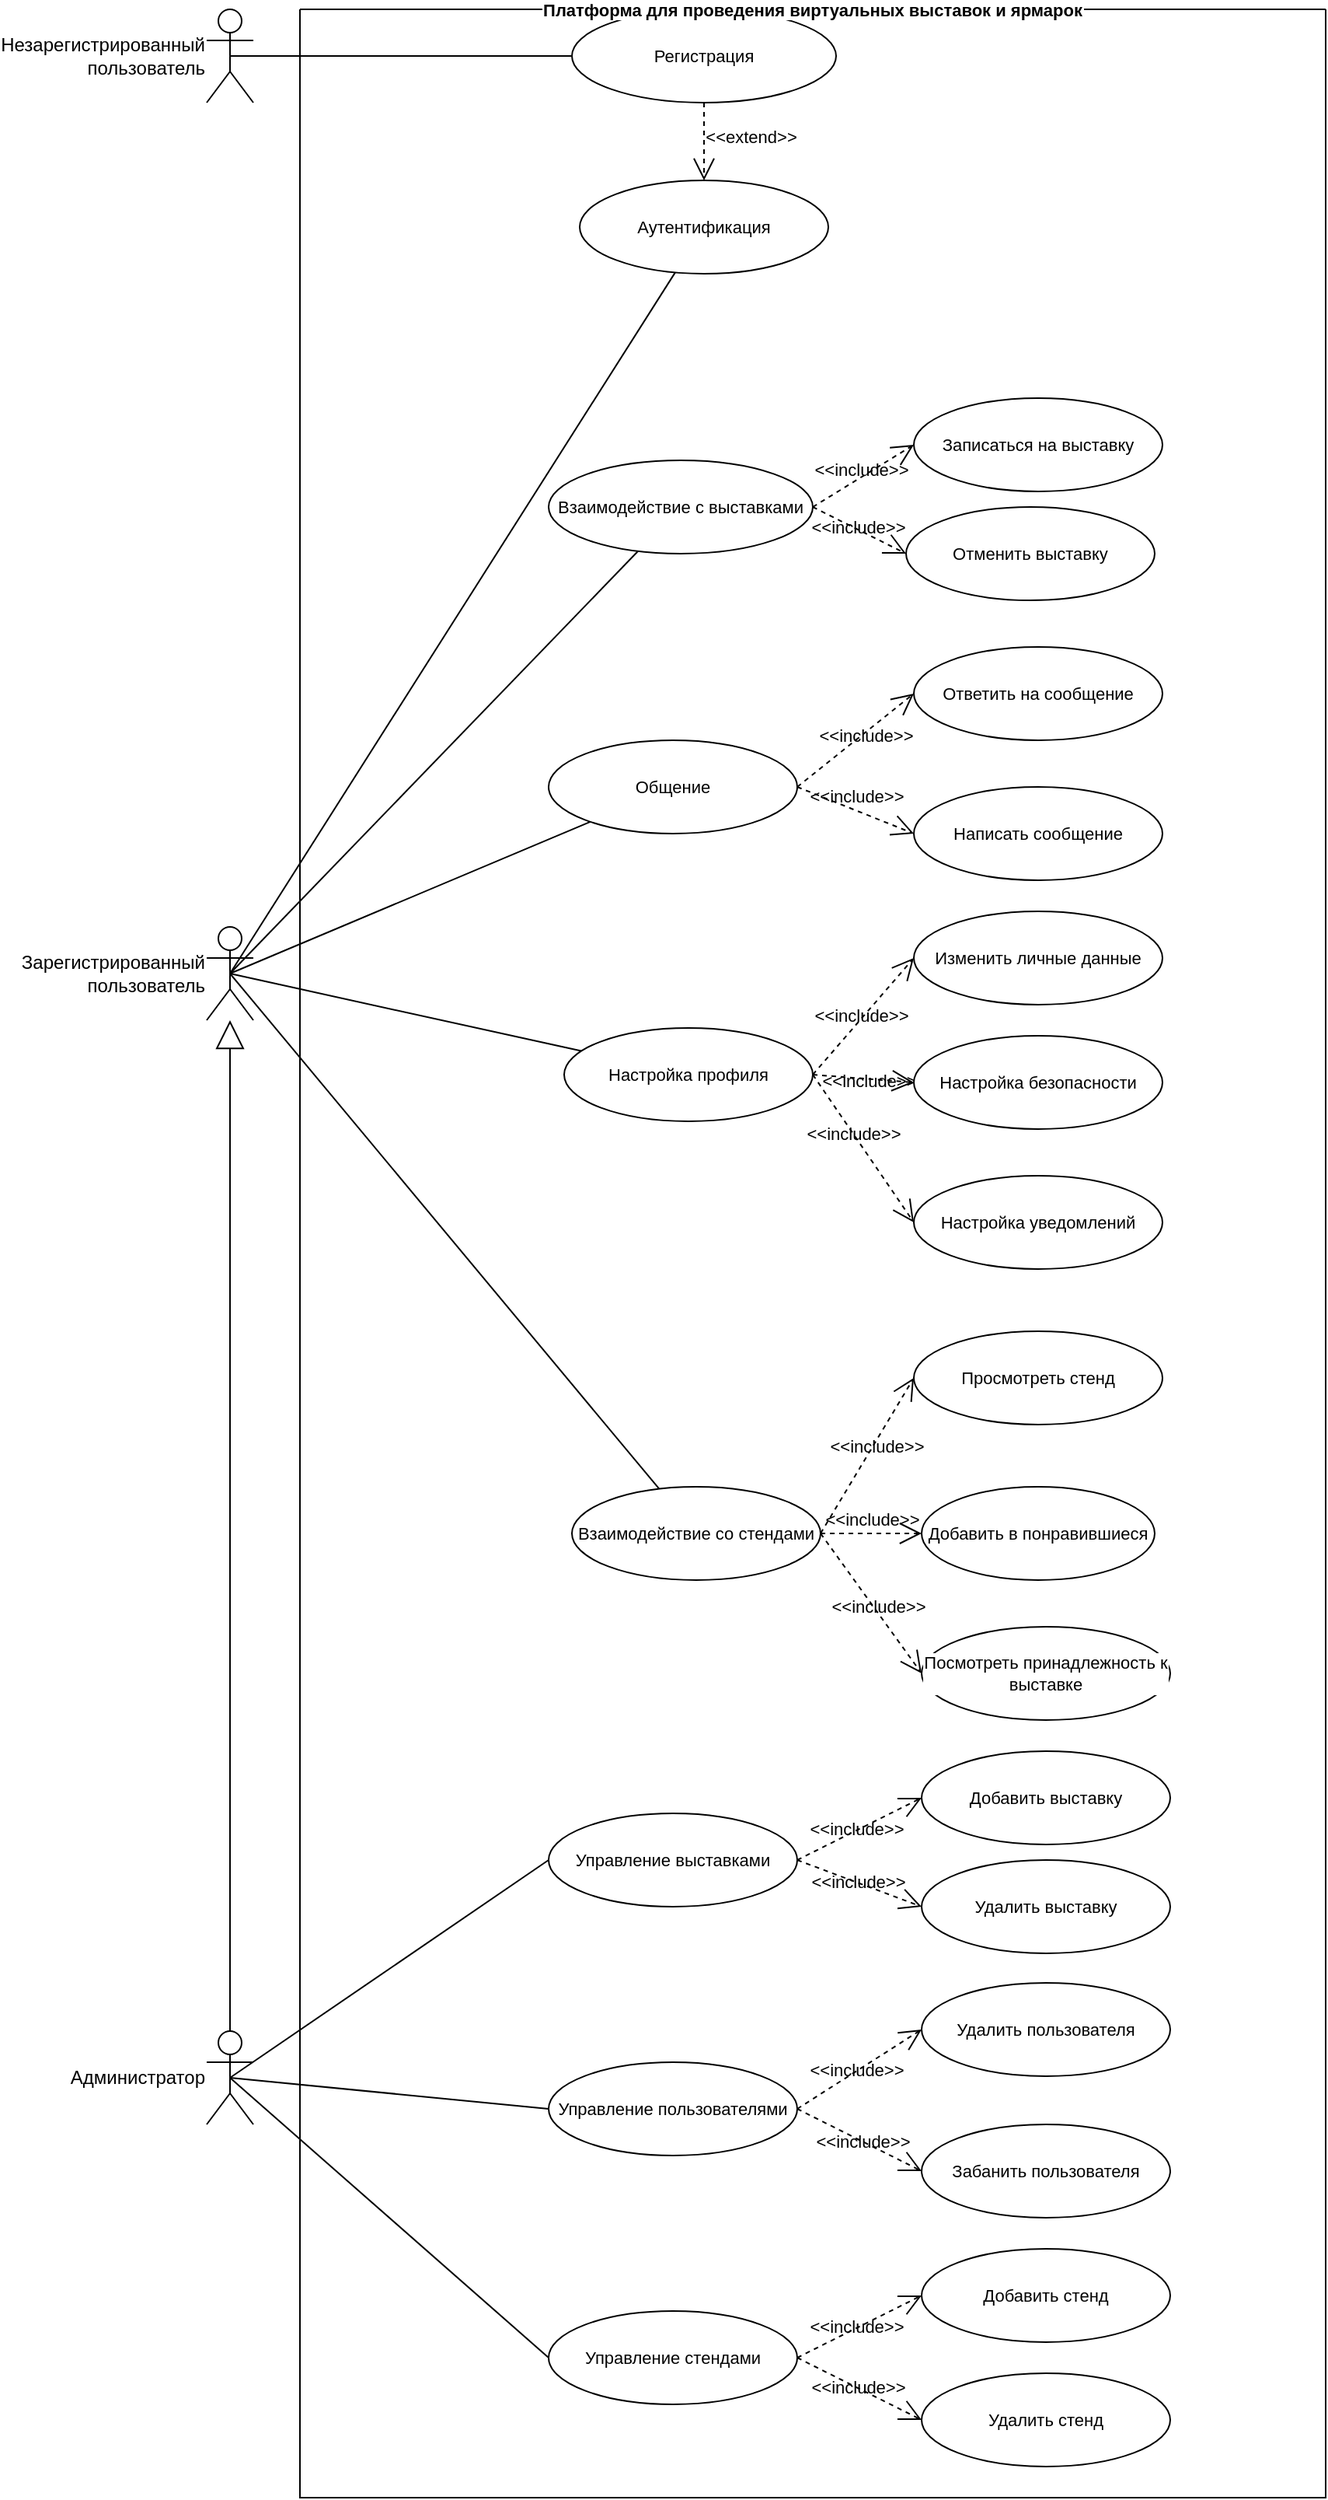 <mxfile version="24.7.17">
  <diagram name="Страница — 1" id="LytYAsb0SIEO0ZhGPU4J">
    <mxGraphModel dx="909" dy="1649" grid="1" gridSize="10" guides="1" tooltips="1" connect="1" arrows="1" fold="1" page="1" pageScale="1" pageWidth="827" pageHeight="1169" math="0" shadow="0">
      <root>
        <mxCell id="0" />
        <mxCell id="1" parent="0" />
        <mxCell id="eXvZ_ieZV0vFPrDShpjX-1" style="edgeStyle=none;shape=connector;rounded=0;orthogonalLoop=1;jettySize=auto;html=1;exitX=0.5;exitY=0.5;exitDx=0;exitDy=0;exitPerimeter=0;strokeColor=default;align=center;verticalAlign=middle;fontFamily=Helvetica;fontSize=11;fontColor=default;labelBackgroundColor=default;endArrow=none;" parent="1" source="eXvZ_ieZV0vFPrDShpjX-6" target="eXvZ_ieZV0vFPrDShpjX-12" edge="1">
          <mxGeometry relative="1" as="geometry" />
        </mxCell>
        <mxCell id="eXvZ_ieZV0vFPrDShpjX-2" style="edgeStyle=none;shape=connector;rounded=0;orthogonalLoop=1;jettySize=auto;html=1;exitX=0.5;exitY=0.5;exitDx=0;exitDy=0;exitPerimeter=0;strokeColor=default;align=center;verticalAlign=middle;fontFamily=Helvetica;fontSize=11;fontColor=default;labelBackgroundColor=default;endArrow=none;" parent="1" source="eXvZ_ieZV0vFPrDShpjX-6" target="eXvZ_ieZV0vFPrDShpjX-24" edge="1">
          <mxGeometry relative="1" as="geometry" />
        </mxCell>
        <mxCell id="eXvZ_ieZV0vFPrDShpjX-3" style="edgeStyle=none;shape=connector;rounded=0;orthogonalLoop=1;jettySize=auto;html=1;exitX=0.5;exitY=0.5;exitDx=0;exitDy=0;exitPerimeter=0;strokeColor=default;align=center;verticalAlign=middle;fontFamily=Helvetica;fontSize=11;fontColor=default;labelBackgroundColor=default;endArrow=none;" parent="1" source="eXvZ_ieZV0vFPrDShpjX-6" target="eXvZ_ieZV0vFPrDShpjX-29" edge="1">
          <mxGeometry relative="1" as="geometry" />
        </mxCell>
        <mxCell id="eXvZ_ieZV0vFPrDShpjX-4" style="edgeStyle=none;shape=connector;rounded=0;orthogonalLoop=1;jettySize=auto;html=1;exitX=0.5;exitY=0.5;exitDx=0;exitDy=0;exitPerimeter=0;strokeColor=default;align=center;verticalAlign=middle;fontFamily=Helvetica;fontSize=11;fontColor=default;labelBackgroundColor=default;endArrow=none;" parent="1" source="eXvZ_ieZV0vFPrDShpjX-6" target="eXvZ_ieZV0vFPrDShpjX-38" edge="1">
          <mxGeometry relative="1" as="geometry" />
        </mxCell>
        <mxCell id="eXvZ_ieZV0vFPrDShpjX-5" style="edgeStyle=none;shape=connector;rounded=0;orthogonalLoop=1;jettySize=auto;html=1;exitX=0.5;exitY=0.5;exitDx=0;exitDy=0;exitPerimeter=0;strokeColor=default;align=center;verticalAlign=middle;fontFamily=Helvetica;fontSize=11;fontColor=default;labelBackgroundColor=default;endArrow=none;" parent="1" source="eXvZ_ieZV0vFPrDShpjX-6" target="eXvZ_ieZV0vFPrDShpjX-48" edge="1">
          <mxGeometry relative="1" as="geometry" />
        </mxCell>
        <mxCell id="eXvZ_ieZV0vFPrDShpjX-6" value="Зарегистрированный&lt;div&gt;пользователь&lt;/div&gt;" style="shape=umlActor;verticalLabelPosition=middle;verticalAlign=middle;html=1;outlineConnect=0;labelPosition=left;align=right;" parent="1" vertex="1">
          <mxGeometry x="230" y="490" width="30" height="60" as="geometry" />
        </mxCell>
        <mxCell id="eXvZ_ieZV0vFPrDShpjX-7" style="edgeStyle=none;shape=connector;rounded=0;orthogonalLoop=1;jettySize=auto;html=1;exitX=0.5;exitY=0.5;exitDx=0;exitDy=0;exitPerimeter=0;strokeColor=default;align=center;verticalAlign=middle;fontFamily=Helvetica;fontSize=11;fontColor=default;labelBackgroundColor=default;endArrow=none;" parent="1" source="eXvZ_ieZV0vFPrDShpjX-8" target="eXvZ_ieZV0vFPrDShpjX-15" edge="1">
          <mxGeometry relative="1" as="geometry" />
        </mxCell>
        <mxCell id="eXvZ_ieZV0vFPrDShpjX-8" value="Незарегистрированный&lt;div&gt;пользователь&lt;/div&gt;" style="shape=umlActor;verticalLabelPosition=middle;verticalAlign=middle;html=1;outlineConnect=0;labelPosition=left;align=right;" parent="1" vertex="1">
          <mxGeometry x="230" y="-100" width="30" height="60" as="geometry" />
        </mxCell>
        <mxCell id="eXvZ_ieZV0vFPrDShpjX-9" style="edgeStyle=none;shape=connector;rounded=0;orthogonalLoop=1;jettySize=auto;html=1;exitX=0.5;exitY=0.5;exitDx=0;exitDy=0;exitPerimeter=0;strokeColor=default;align=center;verticalAlign=middle;fontFamily=Helvetica;fontSize=11;fontColor=default;labelBackgroundColor=default;endArrow=block;endFill=0;endSize=16;" parent="1" source="eXvZ_ieZV0vFPrDShpjX-11" target="eXvZ_ieZV0vFPrDShpjX-6" edge="1">
          <mxGeometry relative="1" as="geometry" />
        </mxCell>
        <mxCell id="eXvZ_ieZV0vFPrDShpjX-10" style="edgeStyle=none;shape=connector;rounded=0;orthogonalLoop=1;jettySize=auto;html=1;exitX=0.5;exitY=0.5;exitDx=0;exitDy=0;exitPerimeter=0;entryX=0;entryY=0.5;entryDx=0;entryDy=0;strokeColor=default;align=center;verticalAlign=middle;fontFamily=Helvetica;fontSize=11;fontColor=default;labelBackgroundColor=default;endArrow=none;" parent="1" source="eXvZ_ieZV0vFPrDShpjX-11" target="eXvZ_ieZV0vFPrDShpjX-64" edge="1">
          <mxGeometry relative="1" as="geometry" />
        </mxCell>
        <mxCell id="eXvZ_ieZV0vFPrDShpjX-11" value="Администратор" style="shape=umlActor;verticalLabelPosition=middle;verticalAlign=middle;html=1;outlineConnect=0;labelPosition=left;align=right;" parent="1" vertex="1">
          <mxGeometry x="230" y="1200" width="30" height="60" as="geometry" />
        </mxCell>
        <mxCell id="eXvZ_ieZV0vFPrDShpjX-12" value="Аутентификация" style="ellipse;whiteSpace=wrap;html=1;fontFamily=Helvetica;fontSize=11;fontColor=default;labelBackgroundColor=default;" parent="1" vertex="1">
          <mxGeometry x="470" y="10" width="160" height="60" as="geometry" />
        </mxCell>
        <mxCell id="eXvZ_ieZV0vFPrDShpjX-13" style="edgeStyle=none;shape=connector;rounded=0;orthogonalLoop=1;jettySize=auto;html=1;exitX=0.5;exitY=1;exitDx=0;exitDy=0;entryX=0.5;entryY=0;entryDx=0;entryDy=0;dashed=1;strokeColor=default;align=center;verticalAlign=bottom;fontFamily=Helvetica;fontSize=11;fontColor=default;labelBackgroundColor=none;endArrow=open;endFill=0;endSize=12;" parent="1" source="eXvZ_ieZV0vFPrDShpjX-15" target="eXvZ_ieZV0vFPrDShpjX-12" edge="1">
          <mxGeometry relative="1" as="geometry" />
        </mxCell>
        <mxCell id="eXvZ_ieZV0vFPrDShpjX-14" value="&amp;lt;&amp;lt;extend&amp;gt;&amp;gt;" style="edgeLabel;html=1;align=center;verticalAlign=middle;resizable=0;points=[];fontFamily=Helvetica;fontSize=11;fontColor=default;labelBackgroundColor=none;" parent="eXvZ_ieZV0vFPrDShpjX-13" vertex="1" connectable="0">
          <mxGeometry x="-0.14" y="-1" relative="1" as="geometry">
            <mxPoint x="31" as="offset" />
          </mxGeometry>
        </mxCell>
        <mxCell id="eXvZ_ieZV0vFPrDShpjX-15" value="Регистрация" style="ellipse;whiteSpace=wrap;html=1;fontFamily=Helvetica;fontSize=11;fontColor=default;labelBackgroundColor=default;" parent="1" vertex="1">
          <mxGeometry x="465" y="-100" width="170" height="60" as="geometry" />
        </mxCell>
        <mxCell id="eXvZ_ieZV0vFPrDShpjX-30" style="edgeStyle=none;shape=connector;rounded=0;orthogonalLoop=1;jettySize=auto;html=1;exitX=1;exitY=0.5;exitDx=0;exitDy=0;entryX=0;entryY=0.5;entryDx=0;entryDy=0;dashed=1;strokeColor=default;align=center;verticalAlign=bottom;fontFamily=Helvetica;fontSize=11;fontColor=default;labelBackgroundColor=none;endArrow=open;endFill=0;endSize=12;" parent="1" source="eXvZ_ieZV0vFPrDShpjX-38" target="eXvZ_ieZV0vFPrDShpjX-53" edge="1">
          <mxGeometry relative="1" as="geometry" />
        </mxCell>
        <mxCell id="eXvZ_ieZV0vFPrDShpjX-31" value="&amp;lt;&amp;lt;include&amp;gt;&amp;gt;" style="edgeLabel;html=1;align=center;verticalAlign=middle;resizable=0;points=[];fontFamily=Helvetica;fontSize=11;fontColor=default;labelBackgroundColor=none;" parent="eXvZ_ieZV0vFPrDShpjX-30" vertex="1" connectable="0">
          <mxGeometry x="-0.012" y="2" relative="1" as="geometry">
            <mxPoint as="offset" />
          </mxGeometry>
        </mxCell>
        <mxCell id="eXvZ_ieZV0vFPrDShpjX-32" style="edgeStyle=none;shape=connector;rounded=0;orthogonalLoop=1;jettySize=auto;html=1;exitX=1;exitY=0.5;exitDx=0;exitDy=0;entryX=0;entryY=0.5;entryDx=0;entryDy=0;dashed=1;strokeColor=default;align=center;verticalAlign=bottom;fontFamily=Helvetica;fontSize=11;fontColor=default;labelBackgroundColor=none;endArrow=open;endFill=0;endSize=12;" parent="1" source="eXvZ_ieZV0vFPrDShpjX-38" target="eXvZ_ieZV0vFPrDShpjX-54" edge="1">
          <mxGeometry relative="1" as="geometry" />
        </mxCell>
        <mxCell id="eXvZ_ieZV0vFPrDShpjX-33" value="&amp;lt;&amp;lt;include&amp;gt;&amp;gt;" style="edgeLabel;html=1;align=center;verticalAlign=middle;resizable=0;points=[];fontFamily=Helvetica;fontSize=11;fontColor=default;labelBackgroundColor=none;" parent="eXvZ_ieZV0vFPrDShpjX-32" vertex="1" connectable="0">
          <mxGeometry x="0.11" y="-2" relative="1" as="geometry">
            <mxPoint y="-1" as="offset" />
          </mxGeometry>
        </mxCell>
        <mxCell id="eXvZ_ieZV0vFPrDShpjX-36" style="edgeStyle=none;shape=connector;rounded=0;orthogonalLoop=1;jettySize=auto;html=1;exitX=1;exitY=0.5;exitDx=0;exitDy=0;entryX=0;entryY=0.5;entryDx=0;entryDy=0;dashed=1;strokeColor=default;align=center;verticalAlign=bottom;fontFamily=Helvetica;fontSize=11;fontColor=default;labelBackgroundColor=none;endArrow=open;endFill=0;endSize=12;" parent="1" source="eXvZ_ieZV0vFPrDShpjX-38" target="eXvZ_ieZV0vFPrDShpjX-56" edge="1">
          <mxGeometry relative="1" as="geometry" />
        </mxCell>
        <mxCell id="eXvZ_ieZV0vFPrDShpjX-37" value="&amp;lt;&amp;lt;include&amp;gt;&amp;gt;" style="edgeLabel;html=1;align=center;verticalAlign=middle;resizable=0;points=[];fontFamily=Helvetica;fontSize=11;fontColor=default;labelBackgroundColor=none;" parent="eXvZ_ieZV0vFPrDShpjX-36" vertex="1" connectable="0">
          <mxGeometry x="-0.2" relative="1" as="geometry">
            <mxPoint as="offset" />
          </mxGeometry>
        </mxCell>
        <mxCell id="eXvZ_ieZV0vFPrDShpjX-38" value="Настройка профиля" style="ellipse;whiteSpace=wrap;html=1;fontFamily=Helvetica;fontSize=11;fontColor=default;labelBackgroundColor=default;" parent="1" vertex="1">
          <mxGeometry x="460" y="555" width="160" height="60" as="geometry" />
        </mxCell>
        <mxCell id="eXvZ_ieZV0vFPrDShpjX-65" value="Платформа для проведения виртуальных выставок и ярмарок" style="swimlane;startSize=0;fontFamily=Helvetica;fontSize=11;fontColor=default;labelBackgroundColor=default;" parent="1" vertex="1">
          <mxGeometry x="290" y="-100" width="660" height="1600" as="geometry">
            <mxRectangle x="270" y="210" width="350" height="30" as="alternateBounds" />
          </mxGeometry>
        </mxCell>
        <mxCell id="eXvZ_ieZV0vFPrDShpjX-24" value="Общение" style="ellipse;whiteSpace=wrap;html=1;fontFamily=Helvetica;fontSize=11;fontColor=default;labelBackgroundColor=default;" parent="eXvZ_ieZV0vFPrDShpjX-65" vertex="1">
          <mxGeometry x="160" y="470" width="160" height="60" as="geometry" />
        </mxCell>
        <mxCell id="eXvZ_ieZV0vFPrDShpjX-49" style="edgeStyle=none;shape=connector;rounded=0;orthogonalLoop=1;jettySize=auto;html=1;exitX=1;exitY=0.5;exitDx=0;exitDy=0;dashed=1;strokeColor=default;align=center;verticalAlign=bottom;fontFamily=Helvetica;fontSize=11;fontColor=default;labelBackgroundColor=none;endArrow=open;endFill=0;endSize=12;" parent="eXvZ_ieZV0vFPrDShpjX-65" source="eXvZ_ieZV0vFPrDShpjX-24" target="eXvZ_ieZV0vFPrDShpjX-24" edge="1">
          <mxGeometry relative="1" as="geometry" />
        </mxCell>
        <mxCell id="eXvZ_ieZV0vFPrDShpjX-29" value="Взаимодействие с выставками" style="ellipse;whiteSpace=wrap;html=1;fontFamily=Helvetica;fontSize=11;fontColor=default;labelBackgroundColor=default;" parent="eXvZ_ieZV0vFPrDShpjX-65" vertex="1">
          <mxGeometry x="160" y="290" width="170" height="60" as="geometry" />
        </mxCell>
        <mxCell id="eXvZ_ieZV0vFPrDShpjX-18" value="Записаться на выставку" style="ellipse;whiteSpace=wrap;html=1;fontFamily=Helvetica;fontSize=11;fontColor=default;labelBackgroundColor=default;" parent="eXvZ_ieZV0vFPrDShpjX-65" vertex="1">
          <mxGeometry x="395" y="250" width="160" height="60" as="geometry" />
        </mxCell>
        <mxCell id="eXvZ_ieZV0vFPrDShpjX-25" style="edgeStyle=none;shape=connector;rounded=0;orthogonalLoop=1;jettySize=auto;html=1;exitX=1;exitY=0.5;exitDx=0;exitDy=0;entryX=0;entryY=0.5;entryDx=0;entryDy=0;dashed=1;strokeColor=default;align=center;verticalAlign=bottom;fontFamily=Helvetica;fontSize=11;fontColor=default;labelBackgroundColor=none;endArrow=open;endFill=0;endSize=12;" parent="eXvZ_ieZV0vFPrDShpjX-65" source="eXvZ_ieZV0vFPrDShpjX-29" target="eXvZ_ieZV0vFPrDShpjX-18" edge="1">
          <mxGeometry relative="1" as="geometry" />
        </mxCell>
        <mxCell id="eXvZ_ieZV0vFPrDShpjX-26" value="&amp;lt;&amp;lt;include&amp;gt;&amp;gt;" style="edgeLabel;html=1;align=center;verticalAlign=middle;resizable=0;points=[];fontFamily=Helvetica;fontSize=11;fontColor=default;labelBackgroundColor=none;" parent="eXvZ_ieZV0vFPrDShpjX-25" vertex="1" connectable="0">
          <mxGeometry x="0.027" y="4" relative="1" as="geometry">
            <mxPoint as="offset" />
          </mxGeometry>
        </mxCell>
        <mxCell id="eXvZ_ieZV0vFPrDShpjX-19" value="Написать сообщение" style="ellipse;whiteSpace=wrap;html=1;fontFamily=Helvetica;fontSize=11;fontColor=default;labelBackgroundColor=default;" parent="eXvZ_ieZV0vFPrDShpjX-65" vertex="1">
          <mxGeometry x="395" y="500" width="160" height="60" as="geometry" />
        </mxCell>
        <mxCell id="eXvZ_ieZV0vFPrDShpjX-23" value="&amp;lt;&amp;lt;include&amp;gt;&amp;gt;" style="edgeStyle=none;shape=connector;rounded=0;orthogonalLoop=1;jettySize=auto;html=1;exitX=1;exitY=0.5;exitDx=0;exitDy=0;entryX=0;entryY=0.5;entryDx=0;entryDy=0;dashed=1;strokeColor=default;align=center;verticalAlign=bottom;fontFamily=Helvetica;fontSize=11;fontColor=default;labelBackgroundColor=none;endArrow=open;endFill=0;endSize=12;" parent="eXvZ_ieZV0vFPrDShpjX-65" source="eXvZ_ieZV0vFPrDShpjX-24" target="eXvZ_ieZV0vFPrDShpjX-19" edge="1">
          <mxGeometry relative="1" as="geometry" />
        </mxCell>
        <mxCell id="eXvZ_ieZV0vFPrDShpjX-20" value="Ответить на сообщение" style="ellipse;whiteSpace=wrap;html=1;fontFamily=Helvetica;fontSize=11;fontColor=default;labelBackgroundColor=default;" parent="eXvZ_ieZV0vFPrDShpjX-65" vertex="1">
          <mxGeometry x="395" y="410" width="160" height="60" as="geometry" />
        </mxCell>
        <mxCell id="eXvZ_ieZV0vFPrDShpjX-21" style="edgeStyle=none;shape=connector;rounded=0;orthogonalLoop=1;jettySize=auto;html=1;exitX=1;exitY=0.5;exitDx=0;exitDy=0;entryX=0;entryY=0.5;entryDx=0;entryDy=0;dashed=1;strokeColor=default;align=center;verticalAlign=bottom;fontFamily=Helvetica;fontSize=11;fontColor=default;labelBackgroundColor=none;endArrow=open;endFill=0;endSize=12;" parent="eXvZ_ieZV0vFPrDShpjX-65" source="eXvZ_ieZV0vFPrDShpjX-24" target="eXvZ_ieZV0vFPrDShpjX-20" edge="1">
          <mxGeometry relative="1" as="geometry" />
        </mxCell>
        <mxCell id="eXvZ_ieZV0vFPrDShpjX-22" value="&amp;lt;&amp;lt;include&amp;gt;&amp;gt;" style="edgeLabel;html=1;align=center;verticalAlign=middle;resizable=0;points=[];fontFamily=Helvetica;fontSize=11;fontColor=default;labelBackgroundColor=none;" parent="eXvZ_ieZV0vFPrDShpjX-21" vertex="1" connectable="0">
          <mxGeometry x="0.13" y="-1" relative="1" as="geometry">
            <mxPoint x="1" as="offset" />
          </mxGeometry>
        </mxCell>
        <mxCell id="eXvZ_ieZV0vFPrDShpjX-56" value="Настройка уведомлений" style="ellipse;whiteSpace=wrap;html=1;fontFamily=Helvetica;fontSize=11;fontColor=default;labelBackgroundColor=default;" parent="eXvZ_ieZV0vFPrDShpjX-65" vertex="1">
          <mxGeometry x="395" y="750" width="160" height="60" as="geometry" />
        </mxCell>
        <mxCell id="eXvZ_ieZV0vFPrDShpjX-54" value="Настройка безопасности" style="ellipse;whiteSpace=wrap;html=1;fontFamily=Helvetica;fontSize=11;fontColor=default;labelBackgroundColor=default;" parent="eXvZ_ieZV0vFPrDShpjX-65" vertex="1">
          <mxGeometry x="395" y="660" width="160" height="60" as="geometry" />
        </mxCell>
        <mxCell id="eXvZ_ieZV0vFPrDShpjX-53" value="Изменить личные данные" style="ellipse;whiteSpace=wrap;html=1;fontFamily=Helvetica;fontSize=11;fontColor=default;labelBackgroundColor=default;" parent="eXvZ_ieZV0vFPrDShpjX-65" vertex="1">
          <mxGeometry x="395" y="580" width="160" height="60" as="geometry" />
        </mxCell>
        <mxCell id="eXvZ_ieZV0vFPrDShpjX-57" value="Посмотреть принадлежность к выставке" style="ellipse;whiteSpace=wrap;html=1;fontFamily=Helvetica;fontSize=11;fontColor=default;labelBackgroundColor=default;" parent="eXvZ_ieZV0vFPrDShpjX-65" vertex="1">
          <mxGeometry x="400" y="1040" width="160" height="60" as="geometry" />
        </mxCell>
        <mxCell id="eXvZ_ieZV0vFPrDShpjX-17" value="Добавить в понравившиеся" style="ellipse;whiteSpace=wrap;html=1;fontFamily=Helvetica;fontSize=11;fontColor=default;labelBackgroundColor=default;" parent="eXvZ_ieZV0vFPrDShpjX-65" vertex="1">
          <mxGeometry x="400" y="950" width="150" height="60" as="geometry" />
        </mxCell>
        <mxCell id="eXvZ_ieZV0vFPrDShpjX-16" value="Просмотреть стенд" style="ellipse;whiteSpace=wrap;html=1;fontFamily=Helvetica;fontSize=11;fontColor=default;labelBackgroundColor=default;" parent="eXvZ_ieZV0vFPrDShpjX-65" vertex="1">
          <mxGeometry x="395" y="850" width="160" height="60" as="geometry" />
        </mxCell>
        <mxCell id="eXvZ_ieZV0vFPrDShpjX-48" value="Взаимодействие со стендами" style="ellipse;whiteSpace=wrap;html=1;fontFamily=Helvetica;fontSize=11;fontColor=default;labelBackgroundColor=default;" parent="eXvZ_ieZV0vFPrDShpjX-65" vertex="1">
          <mxGeometry x="175" y="950" width="160" height="60" as="geometry" />
        </mxCell>
        <mxCell id="eXvZ_ieZV0vFPrDShpjX-39" style="edgeStyle=none;shape=connector;rounded=0;orthogonalLoop=1;jettySize=auto;html=1;exitX=1;exitY=0.5;exitDx=0;exitDy=0;entryX=0;entryY=0.5;entryDx=0;entryDy=0;dashed=1;strokeColor=default;align=center;verticalAlign=bottom;fontFamily=Helvetica;fontSize=11;fontColor=default;labelBackgroundColor=none;endArrow=open;endFill=0;endSize=12;" parent="eXvZ_ieZV0vFPrDShpjX-65" source="eXvZ_ieZV0vFPrDShpjX-48" target="eXvZ_ieZV0vFPrDShpjX-16" edge="1">
          <mxGeometry relative="1" as="geometry" />
        </mxCell>
        <mxCell id="eXvZ_ieZV0vFPrDShpjX-40" value="&amp;lt;&amp;lt;include&amp;gt;&amp;gt;" style="edgeLabel;html=1;align=center;verticalAlign=middle;resizable=0;points=[];fontFamily=Helvetica;fontSize=11;fontColor=default;labelBackgroundColor=none;" parent="eXvZ_ieZV0vFPrDShpjX-39" vertex="1" connectable="0">
          <mxGeometry x="0.14" y="-2" relative="1" as="geometry">
            <mxPoint as="offset" />
          </mxGeometry>
        </mxCell>
        <mxCell id="eXvZ_ieZV0vFPrDShpjX-41" value="&amp;lt;&amp;lt;include&amp;gt;&amp;gt;" style="edgeStyle=none;shape=connector;rounded=0;orthogonalLoop=1;jettySize=auto;html=1;exitX=1;exitY=0.5;exitDx=0;exitDy=0;entryX=0;entryY=0.5;entryDx=0;entryDy=0;dashed=1;strokeColor=default;align=center;verticalAlign=bottom;fontFamily=Helvetica;fontSize=11;fontColor=default;labelBackgroundColor=none;endArrow=open;endFill=0;endSize=12;" parent="eXvZ_ieZV0vFPrDShpjX-65" source="eXvZ_ieZV0vFPrDShpjX-48" target="eXvZ_ieZV0vFPrDShpjX-17" edge="1">
          <mxGeometry relative="1" as="geometry" />
        </mxCell>
        <mxCell id="eXvZ_ieZV0vFPrDShpjX-42" style="edgeStyle=none;shape=connector;rounded=0;orthogonalLoop=1;jettySize=auto;html=1;exitX=1;exitY=0.5;exitDx=0;exitDy=0;entryX=0;entryY=0.5;entryDx=0;entryDy=0;dashed=1;strokeColor=default;align=center;verticalAlign=bottom;fontFamily=Helvetica;fontSize=11;fontColor=default;labelBackgroundColor=none;endArrow=open;endFill=0;endSize=12;" parent="eXvZ_ieZV0vFPrDShpjX-65" source="eXvZ_ieZV0vFPrDShpjX-48" target="eXvZ_ieZV0vFPrDShpjX-57" edge="1">
          <mxGeometry relative="1" as="geometry" />
        </mxCell>
        <mxCell id="eXvZ_ieZV0vFPrDShpjX-43" value="&amp;lt;&amp;lt;include&amp;gt;&amp;gt;" style="edgeLabel;html=1;align=center;verticalAlign=middle;resizable=0;points=[];fontFamily=Helvetica;fontSize=11;fontColor=default;labelBackgroundColor=none;" parent="eXvZ_ieZV0vFPrDShpjX-42" vertex="1" connectable="0">
          <mxGeometry x="0.075" y="2" relative="1" as="geometry">
            <mxPoint as="offset" />
          </mxGeometry>
        </mxCell>
        <mxCell id="eXvZ_ieZV0vFPrDShpjX-64" value="Управление пользователями" style="ellipse;whiteSpace=wrap;html=1;fontFamily=Helvetica;fontSize=11;fontColor=default;labelBackgroundColor=default;" parent="eXvZ_ieZV0vFPrDShpjX-65" vertex="1">
          <mxGeometry x="160" y="1320" width="160" height="60" as="geometry" />
        </mxCell>
        <mxCell id="eXvZ_ieZV0vFPrDShpjX-51" value="Забанить пользователя" style="ellipse;whiteSpace=wrap;html=1;fontFamily=Helvetica;fontSize=11;fontColor=default;labelBackgroundColor=default;" parent="eXvZ_ieZV0vFPrDShpjX-65" vertex="1">
          <mxGeometry x="400" y="1360" width="160" height="60" as="geometry" />
        </mxCell>
        <mxCell id="eXvZ_ieZV0vFPrDShpjX-62" style="edgeStyle=none;shape=connector;rounded=0;orthogonalLoop=1;jettySize=auto;html=1;exitX=1;exitY=0.5;exitDx=0;exitDy=0;entryX=0;entryY=0.5;entryDx=0;entryDy=0;dashed=1;strokeColor=default;align=center;verticalAlign=bottom;fontFamily=Helvetica;fontSize=11;fontColor=default;labelBackgroundColor=none;endArrow=open;endFill=0;endSize=12;" parent="eXvZ_ieZV0vFPrDShpjX-65" source="eXvZ_ieZV0vFPrDShpjX-64" target="eXvZ_ieZV0vFPrDShpjX-51" edge="1">
          <mxGeometry relative="1" as="geometry" />
        </mxCell>
        <mxCell id="eXvZ_ieZV0vFPrDShpjX-63" value="&amp;lt;&amp;lt;include&amp;gt;&amp;gt;" style="edgeLabel;html=1;align=center;verticalAlign=middle;resizable=0;points=[];fontFamily=Helvetica;fontSize=11;fontColor=default;labelBackgroundColor=none;" parent="eXvZ_ieZV0vFPrDShpjX-62" vertex="1" connectable="0">
          <mxGeometry x="0.05" relative="1" as="geometry">
            <mxPoint as="offset" />
          </mxGeometry>
        </mxCell>
        <mxCell id="eXvZ_ieZV0vFPrDShpjX-50" value="Удалить пользователя" style="ellipse;whiteSpace=wrap;html=1;fontFamily=Helvetica;fontSize=11;fontColor=default;labelBackgroundColor=default;" parent="eXvZ_ieZV0vFPrDShpjX-65" vertex="1">
          <mxGeometry x="400" y="1269" width="160" height="60" as="geometry" />
        </mxCell>
        <mxCell id="eXvZ_ieZV0vFPrDShpjX-60" style="edgeStyle=none;shape=connector;rounded=0;orthogonalLoop=1;jettySize=auto;html=1;exitX=1;exitY=0.5;exitDx=0;exitDy=0;entryX=0;entryY=0.5;entryDx=0;entryDy=0;dashed=1;strokeColor=default;align=center;verticalAlign=bottom;fontFamily=Helvetica;fontSize=11;fontColor=default;labelBackgroundColor=none;endArrow=open;endFill=0;endSize=12;" parent="eXvZ_ieZV0vFPrDShpjX-65" source="eXvZ_ieZV0vFPrDShpjX-64" target="eXvZ_ieZV0vFPrDShpjX-50" edge="1">
          <mxGeometry relative="1" as="geometry" />
        </mxCell>
        <mxCell id="eXvZ_ieZV0vFPrDShpjX-61" value="&amp;lt;&amp;lt;include&amp;gt;&amp;gt;" style="edgeLabel;html=1;align=center;verticalAlign=middle;resizable=0;points=[];fontFamily=Helvetica;fontSize=11;fontColor=default;labelBackgroundColor=none;" parent="eXvZ_ieZV0vFPrDShpjX-60" vertex="1" connectable="0">
          <mxGeometry x="-0.04" y="1" relative="1" as="geometry">
            <mxPoint as="offset" />
          </mxGeometry>
        </mxCell>
        <mxCell id="PsUkNW7IW-cb32Cs3OBe-1" value="Управление выставками" style="ellipse;whiteSpace=wrap;html=1;fontFamily=Helvetica;fontSize=11;fontColor=default;labelBackgroundColor=default;" vertex="1" parent="eXvZ_ieZV0vFPrDShpjX-65">
          <mxGeometry x="160" y="1160" width="160" height="60" as="geometry" />
        </mxCell>
        <mxCell id="PsUkNW7IW-cb32Cs3OBe-5" value="Добавить выставку" style="ellipse;whiteSpace=wrap;html=1;fontFamily=Helvetica;fontSize=11;fontColor=default;labelBackgroundColor=default;" vertex="1" parent="eXvZ_ieZV0vFPrDShpjX-65">
          <mxGeometry x="400" y="1120" width="160" height="60" as="geometry" />
        </mxCell>
        <mxCell id="PsUkNW7IW-cb32Cs3OBe-4" value="Удалить выставку" style="ellipse;whiteSpace=wrap;html=1;fontFamily=Helvetica;fontSize=11;fontColor=default;labelBackgroundColor=default;" vertex="1" parent="eXvZ_ieZV0vFPrDShpjX-65">
          <mxGeometry x="400" y="1190" width="160" height="60" as="geometry" />
        </mxCell>
        <mxCell id="PsUkNW7IW-cb32Cs3OBe-6" style="edgeStyle=none;shape=connector;rounded=0;orthogonalLoop=1;jettySize=auto;html=1;exitX=1;exitY=0.5;exitDx=0;exitDy=0;entryX=0;entryY=0.5;entryDx=0;entryDy=0;dashed=1;strokeColor=default;align=center;verticalAlign=bottom;fontFamily=Helvetica;fontSize=11;fontColor=default;labelBackgroundColor=none;endArrow=open;endFill=0;endSize=12;" edge="1" parent="eXvZ_ieZV0vFPrDShpjX-65" source="PsUkNW7IW-cb32Cs3OBe-1" target="PsUkNW7IW-cb32Cs3OBe-5">
          <mxGeometry relative="1" as="geometry">
            <mxPoint x="330" y="1360" as="sourcePoint" />
            <mxPoint x="410" y="1300" as="targetPoint" />
            <Array as="points" />
          </mxGeometry>
        </mxCell>
        <mxCell id="PsUkNW7IW-cb32Cs3OBe-7" value="&amp;lt;&amp;lt;include&amp;gt;&amp;gt;" style="edgeLabel;html=1;align=center;verticalAlign=middle;resizable=0;points=[];fontFamily=Helvetica;fontSize=11;fontColor=default;labelBackgroundColor=none;" vertex="1" connectable="0" parent="PsUkNW7IW-cb32Cs3OBe-6">
          <mxGeometry x="-0.04" y="1" relative="1" as="geometry">
            <mxPoint as="offset" />
          </mxGeometry>
        </mxCell>
        <mxCell id="PsUkNW7IW-cb32Cs3OBe-8" style="edgeStyle=none;shape=connector;rounded=0;orthogonalLoop=1;jettySize=auto;html=1;exitX=1;exitY=0.5;exitDx=0;exitDy=0;entryX=0;entryY=0.5;entryDx=0;entryDy=0;dashed=1;strokeColor=default;align=center;verticalAlign=bottom;fontFamily=Helvetica;fontSize=11;fontColor=default;labelBackgroundColor=none;endArrow=open;endFill=0;endSize=12;" edge="1" parent="eXvZ_ieZV0vFPrDShpjX-65" source="PsUkNW7IW-cb32Cs3OBe-1" target="PsUkNW7IW-cb32Cs3OBe-4">
          <mxGeometry relative="1" as="geometry">
            <mxPoint x="330" y="1200" as="sourcePoint" />
            <mxPoint x="410" y="1160" as="targetPoint" />
            <Array as="points" />
          </mxGeometry>
        </mxCell>
        <mxCell id="PsUkNW7IW-cb32Cs3OBe-9" value="&amp;lt;&amp;lt;include&amp;gt;&amp;gt;" style="edgeLabel;html=1;align=center;verticalAlign=middle;resizable=0;points=[];fontFamily=Helvetica;fontSize=11;fontColor=default;labelBackgroundColor=none;" vertex="1" connectable="0" parent="PsUkNW7IW-cb32Cs3OBe-8">
          <mxGeometry x="-0.04" y="1" relative="1" as="geometry">
            <mxPoint as="offset" />
          </mxGeometry>
        </mxCell>
        <mxCell id="PsUkNW7IW-cb32Cs3OBe-11" value="Управление стендами" style="ellipse;whiteSpace=wrap;html=1;fontFamily=Helvetica;fontSize=11;fontColor=default;labelBackgroundColor=default;" vertex="1" parent="eXvZ_ieZV0vFPrDShpjX-65">
          <mxGeometry x="160" y="1480" width="160" height="60" as="geometry" />
        </mxCell>
        <mxCell id="PsUkNW7IW-cb32Cs3OBe-13" value="Добавить стенд" style="ellipse;whiteSpace=wrap;html=1;fontFamily=Helvetica;fontSize=11;fontColor=default;labelBackgroundColor=default;" vertex="1" parent="eXvZ_ieZV0vFPrDShpjX-65">
          <mxGeometry x="400" y="1440" width="160" height="60" as="geometry" />
        </mxCell>
        <mxCell id="PsUkNW7IW-cb32Cs3OBe-14" style="edgeStyle=none;shape=connector;rounded=0;orthogonalLoop=1;jettySize=auto;html=1;exitX=1;exitY=0.5;exitDx=0;exitDy=0;entryX=0;entryY=0.5;entryDx=0;entryDy=0;dashed=1;strokeColor=default;align=center;verticalAlign=bottom;fontFamily=Helvetica;fontSize=11;fontColor=default;labelBackgroundColor=none;endArrow=open;endFill=0;endSize=12;" edge="1" parent="eXvZ_ieZV0vFPrDShpjX-65" source="PsUkNW7IW-cb32Cs3OBe-11" target="PsUkNW7IW-cb32Cs3OBe-13">
          <mxGeometry relative="1" as="geometry">
            <mxPoint x="330" y="1360" as="sourcePoint" />
            <mxPoint x="410" y="1309" as="targetPoint" />
          </mxGeometry>
        </mxCell>
        <mxCell id="PsUkNW7IW-cb32Cs3OBe-15" value="&amp;lt;&amp;lt;include&amp;gt;&amp;gt;" style="edgeLabel;html=1;align=center;verticalAlign=middle;resizable=0;points=[];fontFamily=Helvetica;fontSize=11;fontColor=default;labelBackgroundColor=none;" vertex="1" connectable="0" parent="PsUkNW7IW-cb32Cs3OBe-14">
          <mxGeometry x="-0.04" y="1" relative="1" as="geometry">
            <mxPoint as="offset" />
          </mxGeometry>
        </mxCell>
        <mxCell id="PsUkNW7IW-cb32Cs3OBe-16" value="Удалить стенд" style="ellipse;whiteSpace=wrap;html=1;fontFamily=Helvetica;fontSize=11;fontColor=default;labelBackgroundColor=default;" vertex="1" parent="eXvZ_ieZV0vFPrDShpjX-65">
          <mxGeometry x="400" y="1520" width="160" height="60" as="geometry" />
        </mxCell>
        <mxCell id="PsUkNW7IW-cb32Cs3OBe-17" style="edgeStyle=none;shape=connector;rounded=0;orthogonalLoop=1;jettySize=auto;html=1;exitX=1;exitY=0.5;exitDx=0;exitDy=0;entryX=0;entryY=0.5;entryDx=0;entryDy=0;dashed=1;strokeColor=default;align=center;verticalAlign=bottom;fontFamily=Helvetica;fontSize=11;fontColor=default;labelBackgroundColor=none;endArrow=open;endFill=0;endSize=12;" edge="1" parent="eXvZ_ieZV0vFPrDShpjX-65" source="PsUkNW7IW-cb32Cs3OBe-11" target="PsUkNW7IW-cb32Cs3OBe-16">
          <mxGeometry relative="1" as="geometry">
            <mxPoint x="330" y="1520" as="sourcePoint" />
            <mxPoint x="410" y="1480" as="targetPoint" />
          </mxGeometry>
        </mxCell>
        <mxCell id="PsUkNW7IW-cb32Cs3OBe-18" value="&amp;lt;&amp;lt;include&amp;gt;&amp;gt;" style="edgeLabel;html=1;align=center;verticalAlign=middle;resizable=0;points=[];fontFamily=Helvetica;fontSize=11;fontColor=default;labelBackgroundColor=none;" vertex="1" connectable="0" parent="PsUkNW7IW-cb32Cs3OBe-17">
          <mxGeometry x="-0.04" y="1" relative="1" as="geometry">
            <mxPoint as="offset" />
          </mxGeometry>
        </mxCell>
        <mxCell id="eXvZ_ieZV0vFPrDShpjX-52" value="Отменить выставку" style="ellipse;whiteSpace=wrap;html=1;fontFamily=Helvetica;fontSize=11;fontColor=default;labelBackgroundColor=default;" parent="eXvZ_ieZV0vFPrDShpjX-65" vertex="1">
          <mxGeometry x="390" y="320" width="160" height="60" as="geometry" />
        </mxCell>
        <mxCell id="eXvZ_ieZV0vFPrDShpjX-27" style="edgeStyle=none;shape=connector;rounded=0;orthogonalLoop=1;jettySize=auto;html=1;exitX=1;exitY=0.5;exitDx=0;exitDy=0;entryX=0;entryY=0.5;entryDx=0;entryDy=0;dashed=1;strokeColor=default;align=center;verticalAlign=bottom;fontFamily=Helvetica;fontSize=11;fontColor=default;labelBackgroundColor=none;endArrow=open;endFill=0;endSize=12;" parent="eXvZ_ieZV0vFPrDShpjX-65" source="eXvZ_ieZV0vFPrDShpjX-29" target="eXvZ_ieZV0vFPrDShpjX-52" edge="1">
          <mxGeometry relative="1" as="geometry" />
        </mxCell>
        <mxCell id="eXvZ_ieZV0vFPrDShpjX-28" value="&amp;lt;&amp;lt;include&amp;gt;&amp;gt;" style="edgeLabel;html=1;align=center;verticalAlign=middle;resizable=0;points=[];fontFamily=Helvetica;fontSize=11;fontColor=default;labelBackgroundColor=none;" parent="eXvZ_ieZV0vFPrDShpjX-27" vertex="1" connectable="0">
          <mxGeometry x="-0.075" y="2" relative="1" as="geometry">
            <mxPoint y="1" as="offset" />
          </mxGeometry>
        </mxCell>
        <mxCell id="PsUkNW7IW-cb32Cs3OBe-2" value="" style="endArrow=none;html=1;rounded=0;entryX=0;entryY=0.5;entryDx=0;entryDy=0;exitX=0.5;exitY=0.5;exitDx=0;exitDy=0;exitPerimeter=0;" edge="1" parent="1" source="eXvZ_ieZV0vFPrDShpjX-11" target="PsUkNW7IW-cb32Cs3OBe-1">
          <mxGeometry width="50" height="50" relative="1" as="geometry">
            <mxPoint x="250" y="1170" as="sourcePoint" />
            <mxPoint x="660" y="1090" as="targetPoint" />
          </mxGeometry>
        </mxCell>
        <mxCell id="PsUkNW7IW-cb32Cs3OBe-12" value="" style="endArrow=none;html=1;rounded=0;exitX=0.5;exitY=0.5;exitDx=0;exitDy=0;exitPerimeter=0;entryX=0;entryY=0.5;entryDx=0;entryDy=0;" edge="1" parent="1" source="eXvZ_ieZV0vFPrDShpjX-11" target="PsUkNW7IW-cb32Cs3OBe-11">
          <mxGeometry width="50" height="50" relative="1" as="geometry">
            <mxPoint x="610" y="1290" as="sourcePoint" />
            <mxPoint x="660" y="1240" as="targetPoint" />
          </mxGeometry>
        </mxCell>
      </root>
    </mxGraphModel>
  </diagram>
</mxfile>
